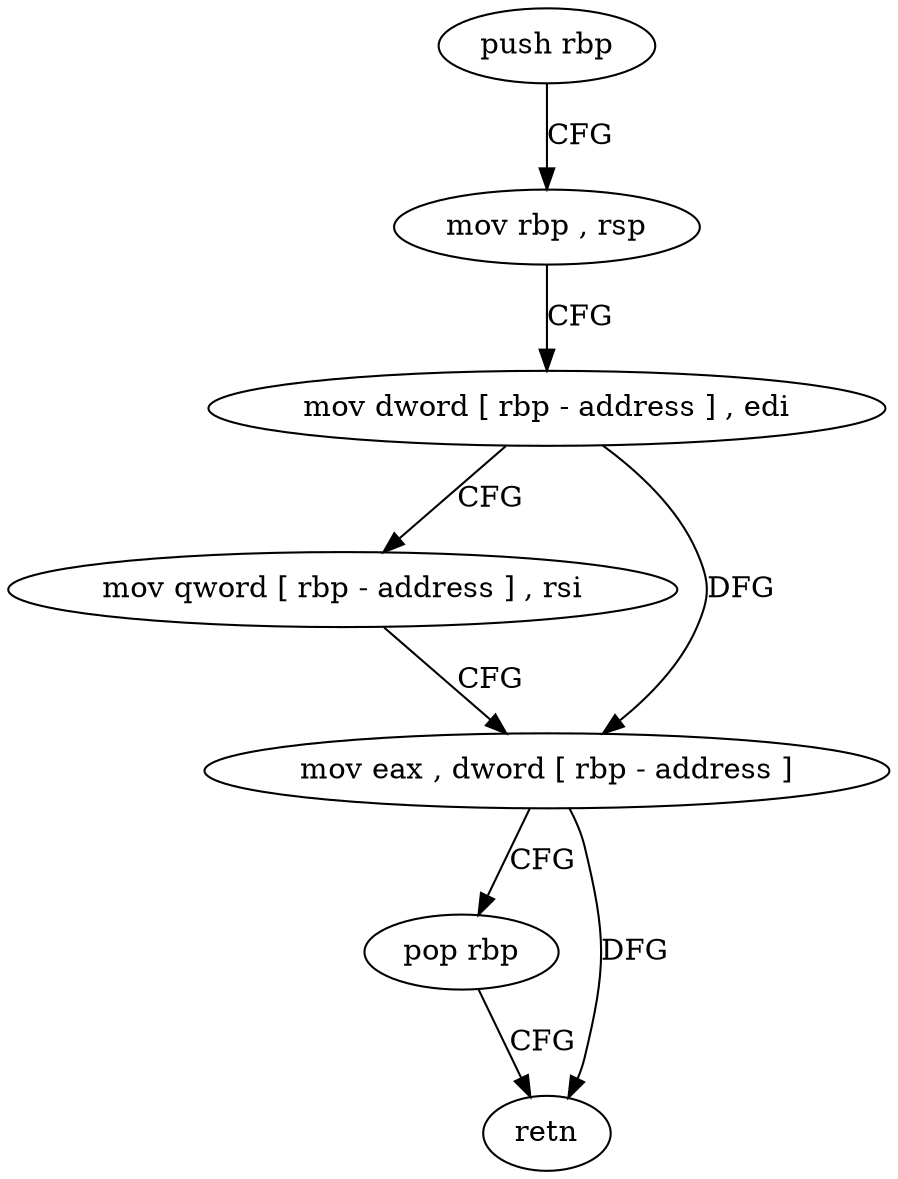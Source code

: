 digraph "func" {
"4219952" [label = "push rbp" ]
"4219953" [label = "mov rbp , rsp" ]
"4219956" [label = "mov dword [ rbp - address ] , edi" ]
"4219959" [label = "mov qword [ rbp - address ] , rsi" ]
"4219963" [label = "mov eax , dword [ rbp - address ]" ]
"4219966" [label = "pop rbp" ]
"4219967" [label = "retn" ]
"4219952" -> "4219953" [ label = "CFG" ]
"4219953" -> "4219956" [ label = "CFG" ]
"4219956" -> "4219959" [ label = "CFG" ]
"4219956" -> "4219963" [ label = "DFG" ]
"4219959" -> "4219963" [ label = "CFG" ]
"4219963" -> "4219966" [ label = "CFG" ]
"4219963" -> "4219967" [ label = "DFG" ]
"4219966" -> "4219967" [ label = "CFG" ]
}

